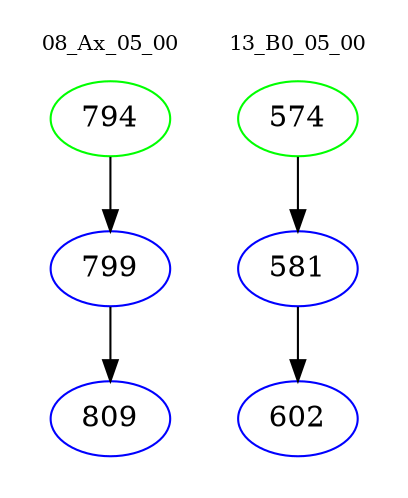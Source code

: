 digraph{
subgraph cluster_0 {
color = white
label = "08_Ax_05_00";
fontsize=10;
T0_794 [label="794", color="green"]
T0_794 -> T0_799 [color="black"]
T0_799 [label="799", color="blue"]
T0_799 -> T0_809 [color="black"]
T0_809 [label="809", color="blue"]
}
subgraph cluster_1 {
color = white
label = "13_B0_05_00";
fontsize=10;
T1_574 [label="574", color="green"]
T1_574 -> T1_581 [color="black"]
T1_581 [label="581", color="blue"]
T1_581 -> T1_602 [color="black"]
T1_602 [label="602", color="blue"]
}
}

